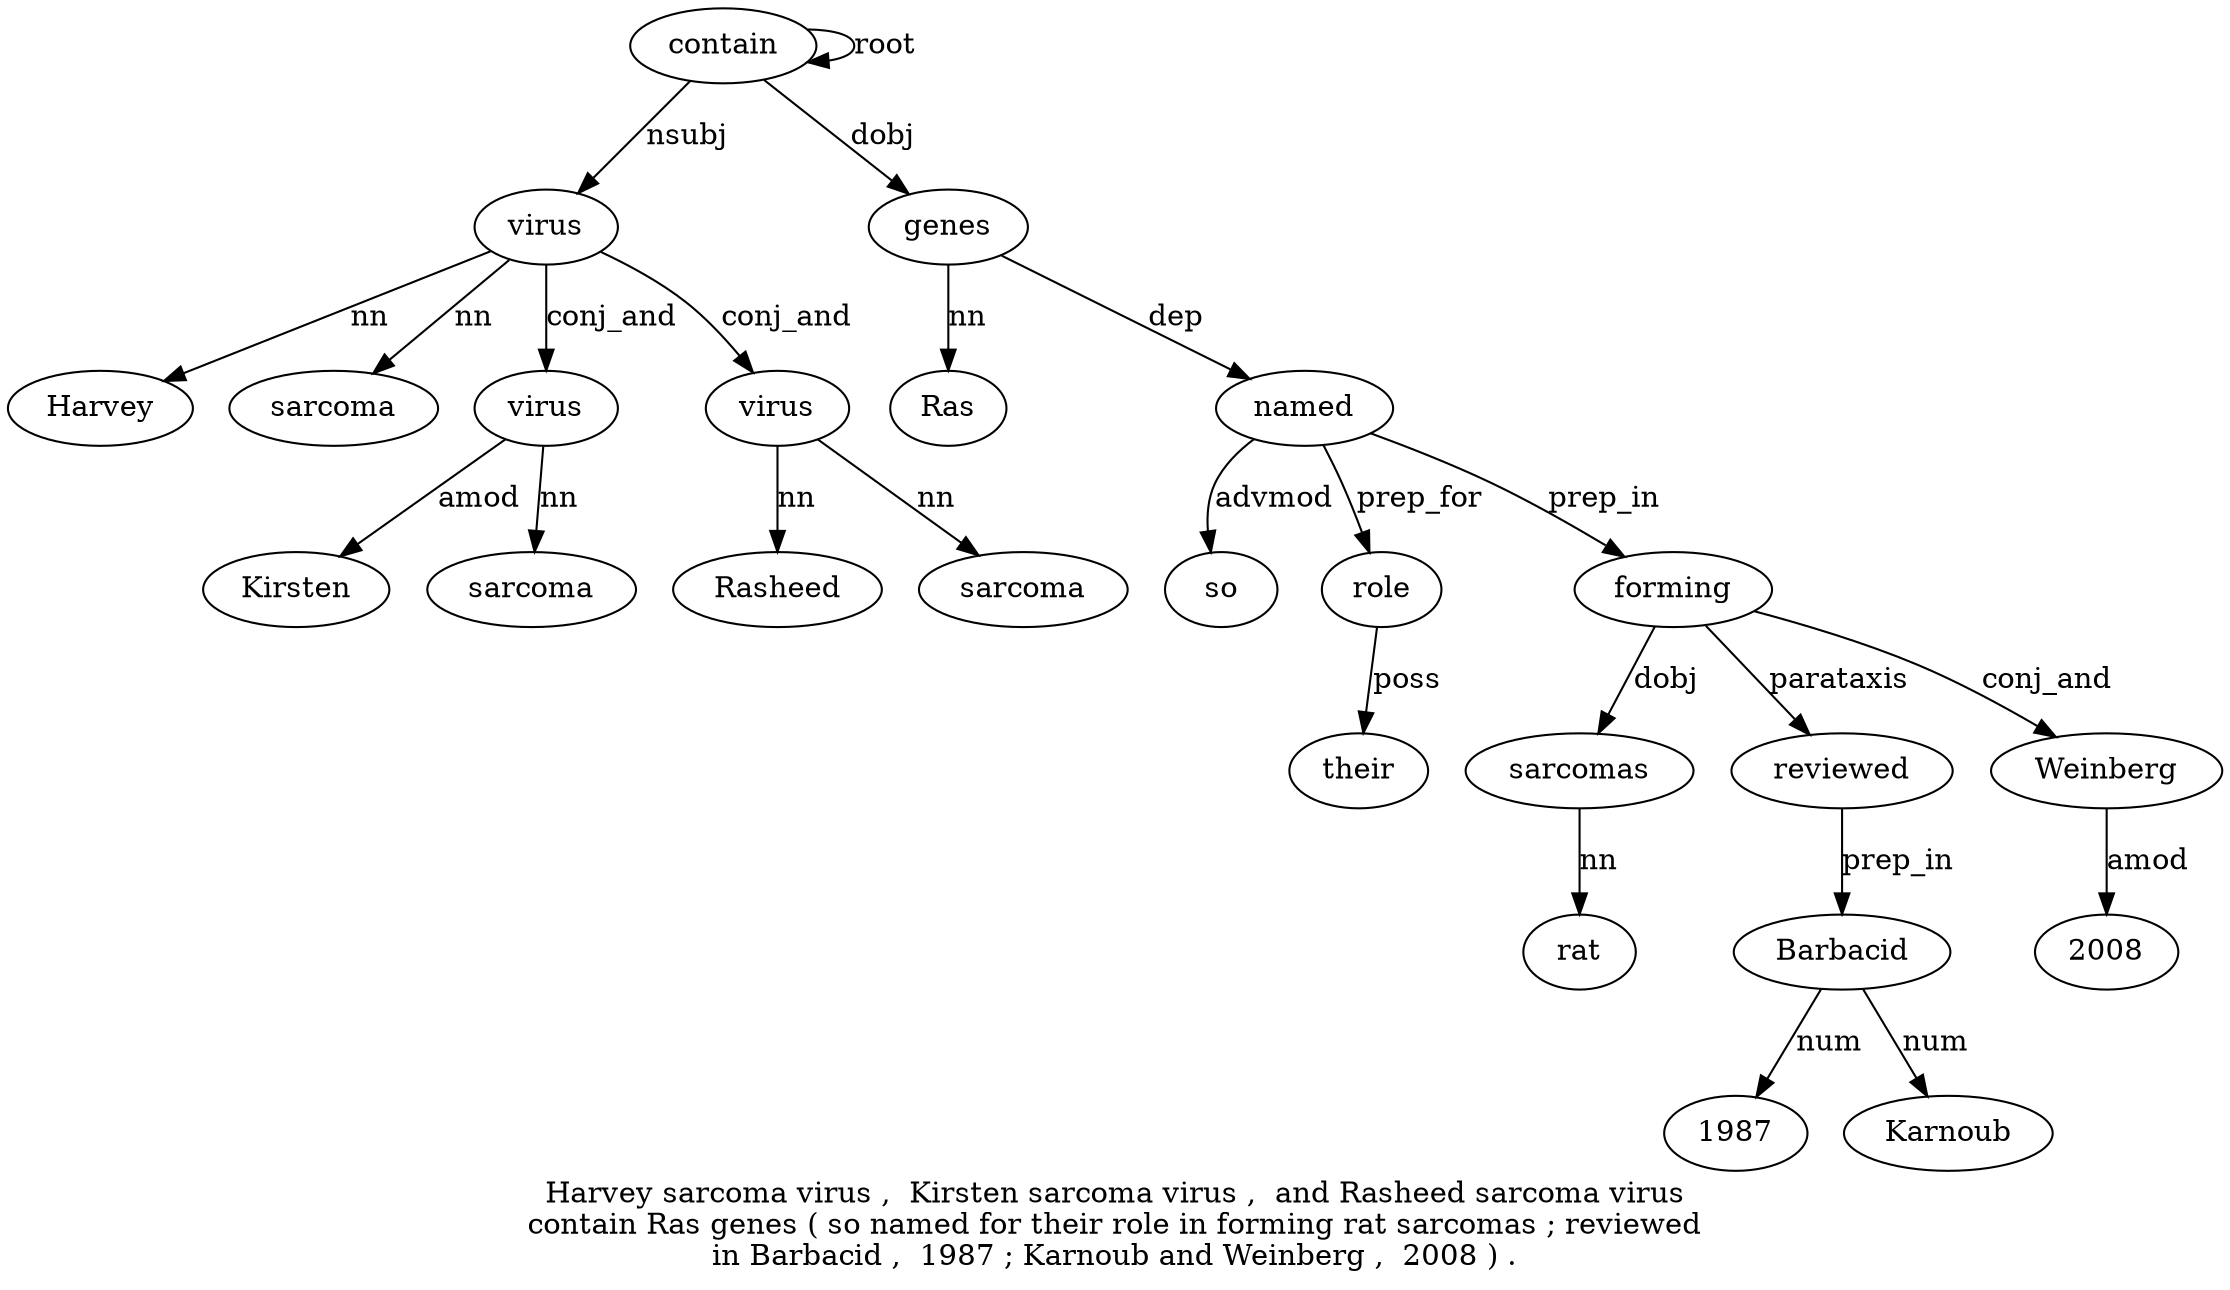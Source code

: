 digraph "Harvey sarcoma virus ,  Kirsten sarcoma virus ,  and Rasheed sarcoma virus contain Ras genes ( so named for their role in forming rat sarcomas ; reviewed in Barbacid ,  1987 ; Karnoub and Weinberg ,  2008 ) ." {
label="Harvey sarcoma virus ,  Kirsten sarcoma virus ,  and Rasheed sarcoma virus
contain Ras genes ( so named for their role in forming rat sarcomas ; reviewed
in Barbacid ,  1987 ; Karnoub and Weinberg ,  2008 ) .";
virus3 [style=filled, fillcolor=white, label=virus];
Harvey1 [style=filled, fillcolor=white, label=Harvey];
virus3 -> Harvey1  [label=nn];
sarcoma2 [style=filled, fillcolor=white, label=sarcoma];
virus3 -> sarcoma2  [label=nn];
contain13 [style=filled, fillcolor=white, label=contain];
contain13 -> virus3  [label=nsubj];
virus7 [style=filled, fillcolor=white, label=virus];
Kirsten5 [style=filled, fillcolor=white, label=Kirsten];
virus7 -> Kirsten5  [label=amod];
sarcoma6 [style=filled, fillcolor=white, label=sarcoma];
virus7 -> sarcoma6  [label=nn];
virus3 -> virus7  [label=conj_and];
virus12 [style=filled, fillcolor=white, label=virus];
Rasheed10 [style=filled, fillcolor=white, label=Rasheed];
virus12 -> Rasheed10  [label=nn];
sarcoma11 [style=filled, fillcolor=white, label=sarcoma];
virus12 -> sarcoma11  [label=nn];
virus3 -> virus12  [label=conj_and];
contain13 -> contain13  [label=root];
genes15 [style=filled, fillcolor=white, label=genes];
Ras14 [style=filled, fillcolor=white, label=Ras];
genes15 -> Ras14  [label=nn];
contain13 -> genes15  [label=dobj];
named18 [style=filled, fillcolor=white, label=named];
so17 [style=filled, fillcolor=white, label=so];
named18 -> so17  [label=advmod];
genes15 -> named18  [label=dep];
role21 [style=filled, fillcolor=white, label=role];
their20 [style=filled, fillcolor=white, label=their];
role21 -> their20  [label=poss];
named18 -> role21  [label=prep_for];
forming23 [style=filled, fillcolor=white, label=forming];
named18 -> forming23  [label=prep_in];
sarcomas25 [style=filled, fillcolor=white, label=sarcomas];
rat24 [style=filled, fillcolor=white, label=rat];
sarcomas25 -> rat24  [label=nn];
forming23 -> sarcomas25  [label=dobj];
reviewed27 [style=filled, fillcolor=white, label=reviewed];
forming23 -> reviewed27  [label=parataxis];
Barbacid29 [style=filled, fillcolor=white, label=Barbacid];
reviewed27 -> Barbacid29  [label=prep_in];
19873 [style=filled, fillcolor=white, label=1987];
Barbacid29 -> 19873  [label=num];
Karnoub33 [style=filled, fillcolor=white, label=Karnoub];
Barbacid29 -> Karnoub33  [label=num];
Weinberg35 [style=filled, fillcolor=white, label=Weinberg];
forming23 -> Weinberg35  [label=conj_and];
200837 [style=filled, fillcolor=white, label=2008];
Weinberg35 -> 200837  [label=amod];
}
